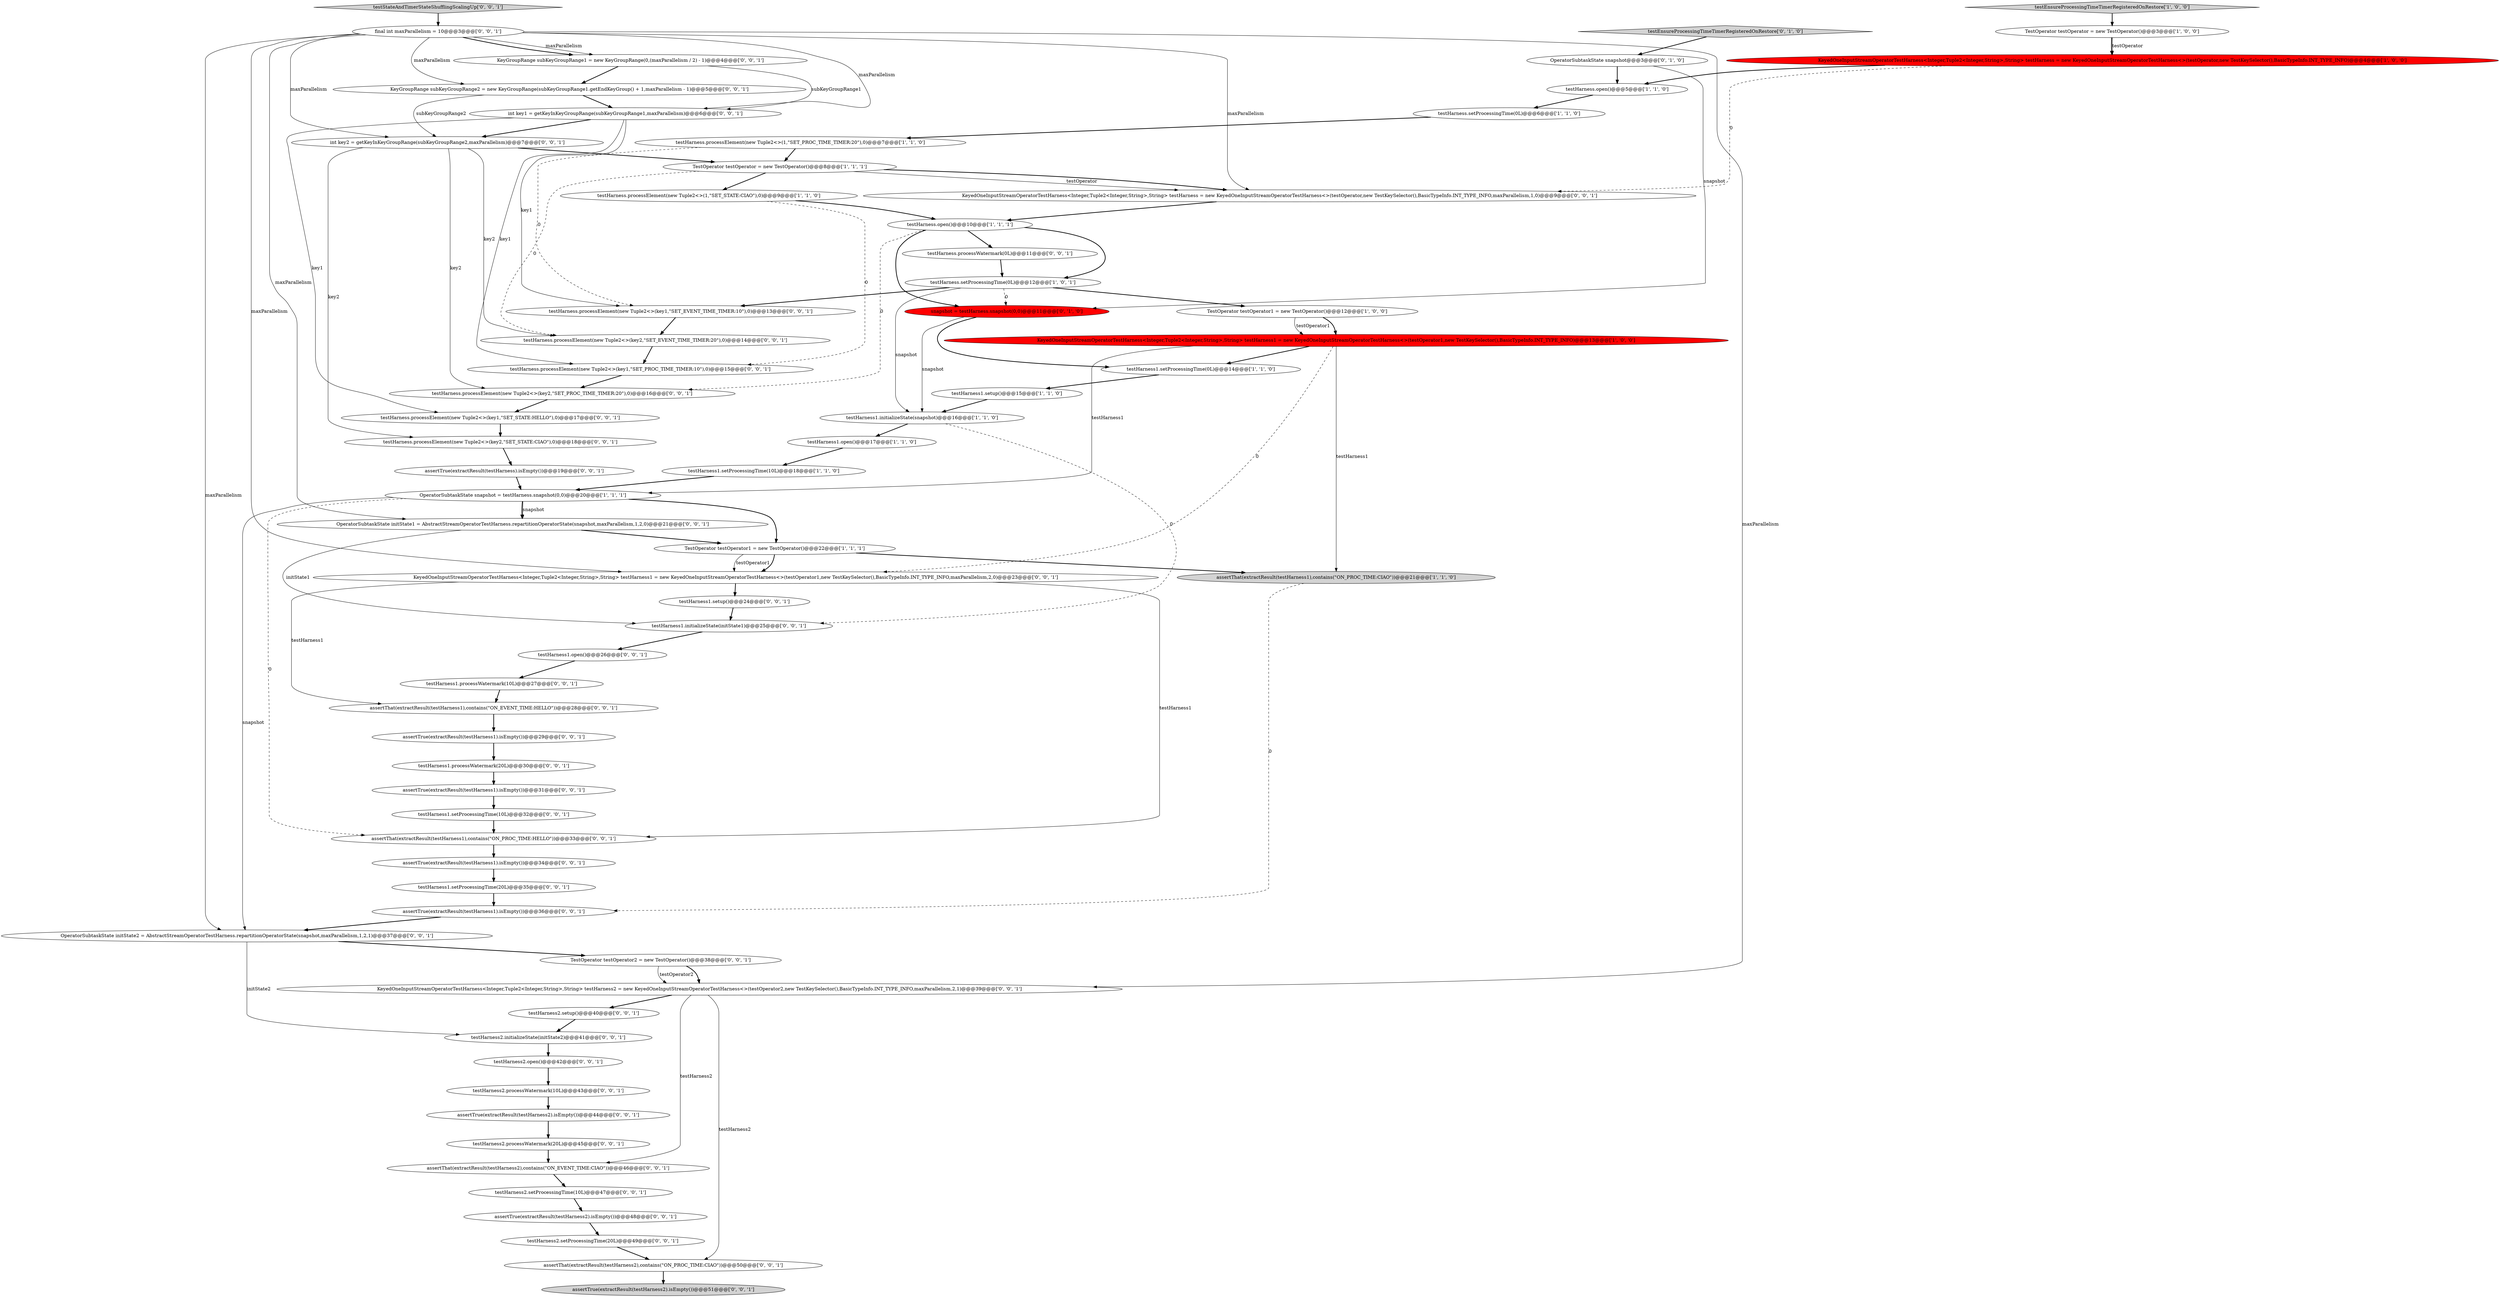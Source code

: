 digraph {
15 [style = filled, label = "testHarness1.setup()@@@15@@@['1', '1', '0']", fillcolor = white, shape = ellipse image = "AAA0AAABBB1BBB"];
52 [style = filled, label = "assertTrue(extractResult(testHarness2).isEmpty())@@@51@@@['0', '0', '1']", fillcolor = lightgray, shape = ellipse image = "AAA0AAABBB3BBB"];
57 [style = filled, label = "assertTrue(extractResult(testHarness1).isEmpty())@@@34@@@['0', '0', '1']", fillcolor = white, shape = ellipse image = "AAA0AAABBB3BBB"];
64 [style = filled, label = "assertTrue(extractResult(testHarness1).isEmpty())@@@31@@@['0', '0', '1']", fillcolor = white, shape = ellipse image = "AAA0AAABBB3BBB"];
8 [style = filled, label = "testHarness.processElement(new Tuple2<>(1,\"SET_STATE:CIAO\"),0)@@@9@@@['1', '1', '0']", fillcolor = white, shape = ellipse image = "AAA0AAABBB1BBB"];
4 [style = filled, label = "TestOperator testOperator1 = new TestOperator()@@@12@@@['1', '0', '0']", fillcolor = white, shape = ellipse image = "AAA0AAABBB1BBB"];
62 [style = filled, label = "KeyedOneInputStreamOperatorTestHarness<Integer,Tuple2<Integer,String>,String> testHarness1 = new KeyedOneInputStreamOperatorTestHarness<>(testOperator1,new TestKeySelector(),BasicTypeInfo.INT_TYPE_INFO,maxParallelism,2,0)@@@23@@@['0', '0', '1']", fillcolor = white, shape = ellipse image = "AAA0AAABBB3BBB"];
35 [style = filled, label = "testHarness2.setProcessingTime(20L)@@@49@@@['0', '0', '1']", fillcolor = white, shape = ellipse image = "AAA0AAABBB3BBB"];
1 [style = filled, label = "assertThat(extractResult(testHarness1),contains(\"ON_PROC_TIME:CIAO\"))@@@21@@@['1', '1', '0']", fillcolor = lightgray, shape = ellipse image = "AAA0AAABBB1BBB"];
37 [style = filled, label = "testHarness1.processWatermark(10L)@@@27@@@['0', '0', '1']", fillcolor = white, shape = ellipse image = "AAA0AAABBB3BBB"];
56 [style = filled, label = "testHarness2.setProcessingTime(10L)@@@47@@@['0', '0', '1']", fillcolor = white, shape = ellipse image = "AAA0AAABBB3BBB"];
14 [style = filled, label = "KeyedOneInputStreamOperatorTestHarness<Integer,Tuple2<Integer,String>,String> testHarness1 = new KeyedOneInputStreamOperatorTestHarness<>(testOperator1,new TestKeySelector(),BasicTypeInfo.INT_TYPE_INFO)@@@13@@@['1', '0', '0']", fillcolor = red, shape = ellipse image = "AAA1AAABBB1BBB"];
47 [style = filled, label = "testHarness2.processWatermark(20L)@@@45@@@['0', '0', '1']", fillcolor = white, shape = ellipse image = "AAA0AAABBB3BBB"];
54 [style = filled, label = "testHarness2.setup()@@@40@@@['0', '0', '1']", fillcolor = white, shape = ellipse image = "AAA0AAABBB3BBB"];
5 [style = filled, label = "testHarness.open()@@@10@@@['1', '1', '1']", fillcolor = white, shape = ellipse image = "AAA0AAABBB1BBB"];
59 [style = filled, label = "testHarness1.open()@@@26@@@['0', '0', '1']", fillcolor = white, shape = ellipse image = "AAA0AAABBB3BBB"];
49 [style = filled, label = "assertTrue(extractResult(testHarness1).isEmpty())@@@36@@@['0', '0', '1']", fillcolor = white, shape = ellipse image = "AAA0AAABBB3BBB"];
3 [style = filled, label = "testEnsureProcessingTimeTimerRegisteredOnRestore['1', '0', '0']", fillcolor = lightgray, shape = diamond image = "AAA0AAABBB1BBB"];
17 [style = filled, label = "testHarness.setProcessingTime(0L)@@@12@@@['1', '0', '1']", fillcolor = white, shape = ellipse image = "AAA0AAABBB1BBB"];
24 [style = filled, label = "testHarness.processElement(new Tuple2<>(key1,\"SET_EVENT_TIME_TIMER:10\"),0)@@@13@@@['0', '0', '1']", fillcolor = white, shape = ellipse image = "AAA0AAABBB3BBB"];
13 [style = filled, label = "TestOperator testOperator = new TestOperator()@@@8@@@['1', '1', '1']", fillcolor = white, shape = ellipse image = "AAA0AAABBB1BBB"];
21 [style = filled, label = "snapshot = testHarness.snapshot(0,0)@@@11@@@['0', '1', '0']", fillcolor = red, shape = ellipse image = "AAA1AAABBB2BBB"];
0 [style = filled, label = "testHarness1.initializeState(snapshot)@@@16@@@['1', '1', '0']", fillcolor = white, shape = ellipse image = "AAA0AAABBB1BBB"];
36 [style = filled, label = "testHarness.processElement(new Tuple2<>(key1,\"SET_STATE:HELLO\"),0)@@@17@@@['0', '0', '1']", fillcolor = white, shape = ellipse image = "AAA0AAABBB3BBB"];
41 [style = filled, label = "KeyedOneInputStreamOperatorTestHarness<Integer,Tuple2<Integer,String>,String> testHarness = new KeyedOneInputStreamOperatorTestHarness<>(testOperator,new TestKeySelector(),BasicTypeInfo.INT_TYPE_INFO,maxParallelism,1,0)@@@9@@@['0', '0', '1']", fillcolor = white, shape = ellipse image = "AAA0AAABBB3BBB"];
67 [style = filled, label = "TestOperator testOperator2 = new TestOperator()@@@38@@@['0', '0', '1']", fillcolor = white, shape = ellipse image = "AAA0AAABBB3BBB"];
19 [style = filled, label = "TestOperator testOperator = new TestOperator()@@@3@@@['1', '0', '0']", fillcolor = white, shape = ellipse image = "AAA0AAABBB1BBB"];
58 [style = filled, label = "assertTrue(extractResult(testHarness).isEmpty())@@@19@@@['0', '0', '1']", fillcolor = white, shape = ellipse image = "AAA0AAABBB3BBB"];
31 [style = filled, label = "assertThat(extractResult(testHarness2),contains(\"ON_PROC_TIME:CIAO\"))@@@50@@@['0', '0', '1']", fillcolor = white, shape = ellipse image = "AAA0AAABBB3BBB"];
30 [style = filled, label = "KeyGroupRange subKeyGroupRange2 = new KeyGroupRange(subKeyGroupRange1.getEndKeyGroup() + 1,maxParallelism - 1)@@@5@@@['0', '0', '1']", fillcolor = white, shape = ellipse image = "AAA0AAABBB3BBB"];
48 [style = filled, label = "testHarness.processElement(new Tuple2<>(key2,\"SET_PROC_TIME_TIMER:20\"),0)@@@16@@@['0', '0', '1']", fillcolor = white, shape = ellipse image = "AAA0AAABBB3BBB"];
63 [style = filled, label = "testHarness.processWatermark(0L)@@@11@@@['0', '0', '1']", fillcolor = white, shape = ellipse image = "AAA0AAABBB3BBB"];
45 [style = filled, label = "KeyedOneInputStreamOperatorTestHarness<Integer,Tuple2<Integer,String>,String> testHarness2 = new KeyedOneInputStreamOperatorTestHarness<>(testOperator2,new TestKeySelector(),BasicTypeInfo.INT_TYPE_INFO,maxParallelism,2,1)@@@39@@@['0', '0', '1']", fillcolor = white, shape = ellipse image = "AAA0AAABBB3BBB"];
40 [style = filled, label = "testHarness1.setup()@@@24@@@['0', '0', '1']", fillcolor = white, shape = ellipse image = "AAA0AAABBB3BBB"];
42 [style = filled, label = "KeyGroupRange subKeyGroupRange1 = new KeyGroupRange(0,(maxParallelism / 2) - 1)@@@4@@@['0', '0', '1']", fillcolor = white, shape = ellipse image = "AAA0AAABBB3BBB"];
23 [style = filled, label = "assertThat(extractResult(testHarness2),contains(\"ON_EVENT_TIME:CIAO\"))@@@46@@@['0', '0', '1']", fillcolor = white, shape = ellipse image = "AAA0AAABBB3BBB"];
61 [style = filled, label = "assertTrue(extractResult(testHarness1).isEmpty())@@@29@@@['0', '0', '1']", fillcolor = white, shape = ellipse image = "AAA0AAABBB3BBB"];
7 [style = filled, label = "testHarness1.setProcessingTime(10L)@@@18@@@['1', '1', '0']", fillcolor = white, shape = ellipse image = "AAA0AAABBB1BBB"];
28 [style = filled, label = "testHarness1.setProcessingTime(10L)@@@32@@@['0', '0', '1']", fillcolor = white, shape = ellipse image = "AAA0AAABBB3BBB"];
60 [style = filled, label = "assertTrue(extractResult(testHarness2).isEmpty())@@@44@@@['0', '0', '1']", fillcolor = white, shape = ellipse image = "AAA0AAABBB3BBB"];
2 [style = filled, label = "testHarness.processElement(new Tuple2<>(1,\"SET_PROC_TIME_TIMER:20\"),0)@@@7@@@['1', '1', '0']", fillcolor = white, shape = ellipse image = "AAA0AAABBB1BBB"];
9 [style = filled, label = "KeyedOneInputStreamOperatorTestHarness<Integer,Tuple2<Integer,String>,String> testHarness = new KeyedOneInputStreamOperatorTestHarness<>(testOperator,new TestKeySelector(),BasicTypeInfo.INT_TYPE_INFO)@@@4@@@['1', '0', '0']", fillcolor = red, shape = ellipse image = "AAA1AAABBB1BBB"];
18 [style = filled, label = "TestOperator testOperator1 = new TestOperator()@@@22@@@['1', '1', '1']", fillcolor = white, shape = ellipse image = "AAA0AAABBB1BBB"];
25 [style = filled, label = "testHarness2.initializeState(initState2)@@@41@@@['0', '0', '1']", fillcolor = white, shape = ellipse image = "AAA0AAABBB3BBB"];
27 [style = filled, label = "testHarness.processElement(new Tuple2<>(key2,\"SET_EVENT_TIME_TIMER:20\"),0)@@@14@@@['0', '0', '1']", fillcolor = white, shape = ellipse image = "AAA0AAABBB3BBB"];
51 [style = filled, label = "testHarness2.open()@@@42@@@['0', '0', '1']", fillcolor = white, shape = ellipse image = "AAA0AAABBB3BBB"];
29 [style = filled, label = "final int maxParallelism = 10@@@3@@@['0', '0', '1']", fillcolor = white, shape = ellipse image = "AAA0AAABBB3BBB"];
44 [style = filled, label = "assertThat(extractResult(testHarness1),contains(\"ON_EVENT_TIME:HELLO\"))@@@28@@@['0', '0', '1']", fillcolor = white, shape = ellipse image = "AAA0AAABBB3BBB"];
46 [style = filled, label = "testHarness2.processWatermark(10L)@@@43@@@['0', '0', '1']", fillcolor = white, shape = ellipse image = "AAA0AAABBB3BBB"];
66 [style = filled, label = "int key2 = getKeyInKeyGroupRange(subKeyGroupRange2,maxParallelism)@@@7@@@['0', '0', '1']", fillcolor = white, shape = ellipse image = "AAA0AAABBB3BBB"];
39 [style = filled, label = "testHarness.processElement(new Tuple2<>(key1,\"SET_PROC_TIME_TIMER:10\"),0)@@@15@@@['0', '0', '1']", fillcolor = white, shape = ellipse image = "AAA0AAABBB3BBB"];
11 [style = filled, label = "testHarness1.setProcessingTime(0L)@@@14@@@['1', '1', '0']", fillcolor = white, shape = ellipse image = "AAA0AAABBB1BBB"];
22 [style = filled, label = "testEnsureProcessingTimeTimerRegisteredOnRestore['0', '1', '0']", fillcolor = lightgray, shape = diamond image = "AAA0AAABBB2BBB"];
50 [style = filled, label = "testHarness1.setProcessingTime(20L)@@@35@@@['0', '0', '1']", fillcolor = white, shape = ellipse image = "AAA0AAABBB3BBB"];
33 [style = filled, label = "testHarness1.processWatermark(20L)@@@30@@@['0', '0', '1']", fillcolor = white, shape = ellipse image = "AAA0AAABBB3BBB"];
43 [style = filled, label = "testHarness1.initializeState(initState1)@@@25@@@['0', '0', '1']", fillcolor = white, shape = ellipse image = "AAA0AAABBB3BBB"];
38 [style = filled, label = "assertThat(extractResult(testHarness1),contains(\"ON_PROC_TIME:HELLO\"))@@@33@@@['0', '0', '1']", fillcolor = white, shape = ellipse image = "AAA0AAABBB3BBB"];
65 [style = filled, label = "testHarness.processElement(new Tuple2<>(key2,\"SET_STATE:CIAO\"),0)@@@18@@@['0', '0', '1']", fillcolor = white, shape = ellipse image = "AAA0AAABBB3BBB"];
20 [style = filled, label = "OperatorSubtaskState snapshot@@@3@@@['0', '1', '0']", fillcolor = white, shape = ellipse image = "AAA0AAABBB2BBB"];
55 [style = filled, label = "int key1 = getKeyInKeyGroupRange(subKeyGroupRange1,maxParallelism)@@@6@@@['0', '0', '1']", fillcolor = white, shape = ellipse image = "AAA0AAABBB3BBB"];
53 [style = filled, label = "OperatorSubtaskState initState2 = AbstractStreamOperatorTestHarness.repartitionOperatorState(snapshot,maxParallelism,1,2,1)@@@37@@@['0', '0', '1']", fillcolor = white, shape = ellipse image = "AAA0AAABBB3BBB"];
16 [style = filled, label = "testHarness1.open()@@@17@@@['1', '1', '0']", fillcolor = white, shape = ellipse image = "AAA0AAABBB1BBB"];
34 [style = filled, label = "assertTrue(extractResult(testHarness2).isEmpty())@@@48@@@['0', '0', '1']", fillcolor = white, shape = ellipse image = "AAA0AAABBB3BBB"];
26 [style = filled, label = "testStateAndTimerStateShufflingScalingUp['0', '0', '1']", fillcolor = lightgray, shape = diamond image = "AAA0AAABBB3BBB"];
32 [style = filled, label = "OperatorSubtaskState initState1 = AbstractStreamOperatorTestHarness.repartitionOperatorState(snapshot,maxParallelism,1,2,0)@@@21@@@['0', '0', '1']", fillcolor = white, shape = ellipse image = "AAA0AAABBB3BBB"];
6 [style = filled, label = "OperatorSubtaskState snapshot = testHarness.snapshot(0,0)@@@20@@@['1', '1', '1']", fillcolor = white, shape = ellipse image = "AAA0AAABBB1BBB"];
10 [style = filled, label = "testHarness.open()@@@5@@@['1', '1', '0']", fillcolor = white, shape = ellipse image = "AAA0AAABBB1BBB"];
12 [style = filled, label = "testHarness.setProcessingTime(0L)@@@6@@@['1', '1', '0']", fillcolor = white, shape = ellipse image = "AAA0AAABBB1BBB"];
29->55 [style = solid, label="maxParallelism"];
56->34 [style = bold, label=""];
5->63 [style = bold, label=""];
21->0 [style = solid, label="snapshot"];
45->23 [style = solid, label="testHarness2"];
28->38 [style = bold, label=""];
62->38 [style = solid, label="testHarness1"];
66->48 [style = solid, label="key2"];
16->7 [style = bold, label=""];
6->38 [style = dashed, label="0"];
66->65 [style = solid, label="key2"];
9->10 [style = bold, label=""];
6->53 [style = solid, label="snapshot"];
12->2 [style = bold, label=""];
55->24 [style = solid, label="key1"];
60->47 [style = bold, label=""];
1->49 [style = dashed, label="0"];
3->19 [style = bold, label=""];
19->9 [style = bold, label=""];
10->12 [style = bold, label=""];
15->0 [style = bold, label=""];
14->6 [style = solid, label="testHarness1"];
9->41 [style = dashed, label="0"];
30->66 [style = solid, label="subKeyGroupRange2"];
32->18 [style = bold, label=""];
62->40 [style = bold, label=""];
29->45 [style = solid, label="maxParallelism"];
14->11 [style = bold, label=""];
24->27 [style = bold, label=""];
25->51 [style = bold, label=""];
6->32 [style = bold, label=""];
35->31 [style = bold, label=""];
66->13 [style = bold, label=""];
20->21 [style = solid, label="snapshot"];
29->41 [style = solid, label="maxParallelism"];
32->43 [style = solid, label="initState1"];
13->41 [style = solid, label="testOperator"];
66->27 [style = solid, label="key2"];
53->25 [style = solid, label="initState2"];
5->17 [style = bold, label=""];
55->39 [style = solid, label="key1"];
50->49 [style = bold, label=""];
29->32 [style = solid, label="maxParallelism"];
38->57 [style = bold, label=""];
46->60 [style = bold, label=""];
5->21 [style = bold, label=""];
54->25 [style = bold, label=""];
22->20 [style = bold, label=""];
21->11 [style = bold, label=""];
18->1 [style = bold, label=""];
29->30 [style = solid, label="maxParallelism"];
19->9 [style = solid, label="testOperator"];
7->6 [style = bold, label=""];
34->35 [style = bold, label=""];
2->24 [style = dashed, label="0"];
29->66 [style = solid, label="maxParallelism"];
67->45 [style = bold, label=""];
55->66 [style = bold, label=""];
44->61 [style = bold, label=""];
0->16 [style = bold, label=""];
4->14 [style = bold, label=""];
43->59 [style = bold, label=""];
17->0 [style = solid, label="snapshot"];
4->14 [style = solid, label="testOperator1"];
31->52 [style = bold, label=""];
6->18 [style = bold, label=""];
59->37 [style = bold, label=""];
0->43 [style = dashed, label="0"];
13->41 [style = bold, label=""];
27->39 [style = bold, label=""];
13->27 [style = dashed, label="0"];
63->17 [style = bold, label=""];
29->42 [style = bold, label=""];
67->45 [style = solid, label="testOperator2"];
37->44 [style = bold, label=""];
62->44 [style = solid, label="testHarness1"];
40->43 [style = bold, label=""];
18->62 [style = solid, label="testOperator1"];
47->23 [style = bold, label=""];
53->67 [style = bold, label=""];
17->4 [style = bold, label=""];
23->56 [style = bold, label=""];
39->48 [style = bold, label=""];
29->42 [style = solid, label="maxParallelism"];
48->36 [style = bold, label=""];
57->50 [style = bold, label=""];
26->29 [style = bold, label=""];
14->62 [style = dashed, label="0"];
29->62 [style = solid, label="maxParallelism"];
17->21 [style = dashed, label="0"];
51->46 [style = bold, label=""];
11->15 [style = bold, label=""];
2->13 [style = bold, label=""];
20->10 [style = bold, label=""];
49->53 [style = bold, label=""];
30->55 [style = bold, label=""];
29->53 [style = solid, label="maxParallelism"];
45->54 [style = bold, label=""];
17->24 [style = bold, label=""];
65->58 [style = bold, label=""];
55->36 [style = solid, label="key1"];
18->62 [style = bold, label=""];
5->48 [style = dashed, label="0"];
6->32 [style = solid, label="snapshot"];
8->5 [style = bold, label=""];
42->30 [style = bold, label=""];
14->1 [style = solid, label="testHarness1"];
8->39 [style = dashed, label="0"];
42->55 [style = solid, label="subKeyGroupRange1"];
58->6 [style = bold, label=""];
45->31 [style = solid, label="testHarness2"];
64->28 [style = bold, label=""];
13->8 [style = bold, label=""];
36->65 [style = bold, label=""];
33->64 [style = bold, label=""];
61->33 [style = bold, label=""];
41->5 [style = bold, label=""];
}
